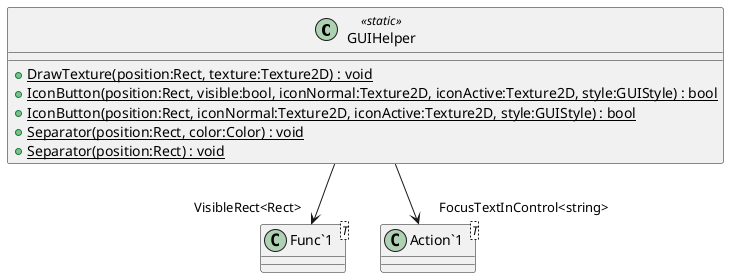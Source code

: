 @startuml
class GUIHelper <<static>> {
    + {static} DrawTexture(position:Rect, texture:Texture2D) : void
    + {static} IconButton(position:Rect, visible:bool, iconNormal:Texture2D, iconActive:Texture2D, style:GUIStyle) : bool
    + {static} IconButton(position:Rect, iconNormal:Texture2D, iconActive:Texture2D, style:GUIStyle) : bool
    + {static} Separator(position:Rect, color:Color) : void
    + {static} Separator(position:Rect) : void
}
class "Func`1"<T> {
}
class "Action`1"<T> {
}
GUIHelper --> "VisibleRect<Rect>" "Func`1"
GUIHelper --> "FocusTextInControl<string>" "Action`1"
@enduml
